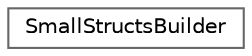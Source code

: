 digraph "Graphical Class Hierarchy"
{
 // LATEX_PDF_SIZE
  bgcolor="transparent";
  edge [fontname=Helvetica,fontsize=10,labelfontname=Helvetica,labelfontsize=10];
  node [fontname=Helvetica,fontsize=10,shape=box,height=0.2,width=0.4];
  rankdir="LR";
  Node0 [id="Node000000",label="SmallStructsBuilder",height=0.2,width=0.4,color="grey40", fillcolor="white", style="filled",URL="$structSmallStructsBuilder.html",tooltip=" "];
}
